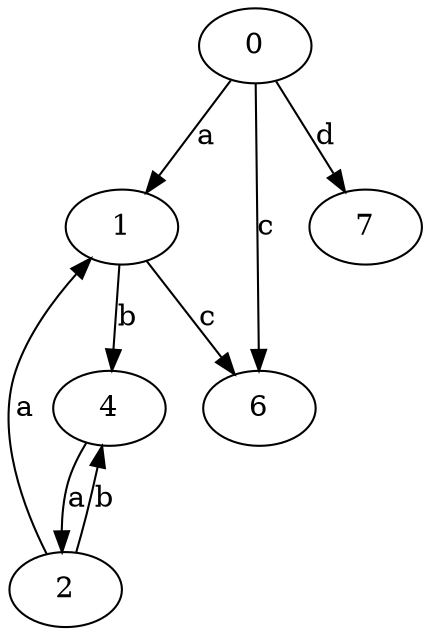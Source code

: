 strict digraph  {
1;
2;
4;
6;
7;
0;
1 -> 4  [label=b];
1 -> 6  [label=c];
2 -> 1  [label=a];
2 -> 4  [label=b];
4 -> 2  [label=a];
0 -> 1  [label=a];
0 -> 6  [label=c];
0 -> 7  [label=d];
}
